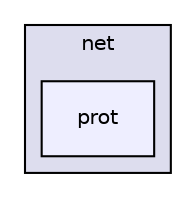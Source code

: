 digraph "C:/Dev/git/UbixOS/sys/include/net/prot" {
  compound=true
  node [ fontsize="10", fontname="Helvetica"];
  edge [ labelfontsize="10", labelfontname="Helvetica"];
  subgraph clusterdir_8a452844cab5a537277ef786999bc939 {
    graph [ bgcolor="#ddddee", pencolor="black", label="net" fontname="Helvetica", fontsize="10", URL="dir_8a452844cab5a537277ef786999bc939.html"]
  dir_8e7aca17b1c41a49c5b9b5f4a96a3b39 [shape=box, label="prot", style="filled", fillcolor="#eeeeff", pencolor="black", URL="dir_8e7aca17b1c41a49c5b9b5f4a96a3b39.html"];
  }
}
